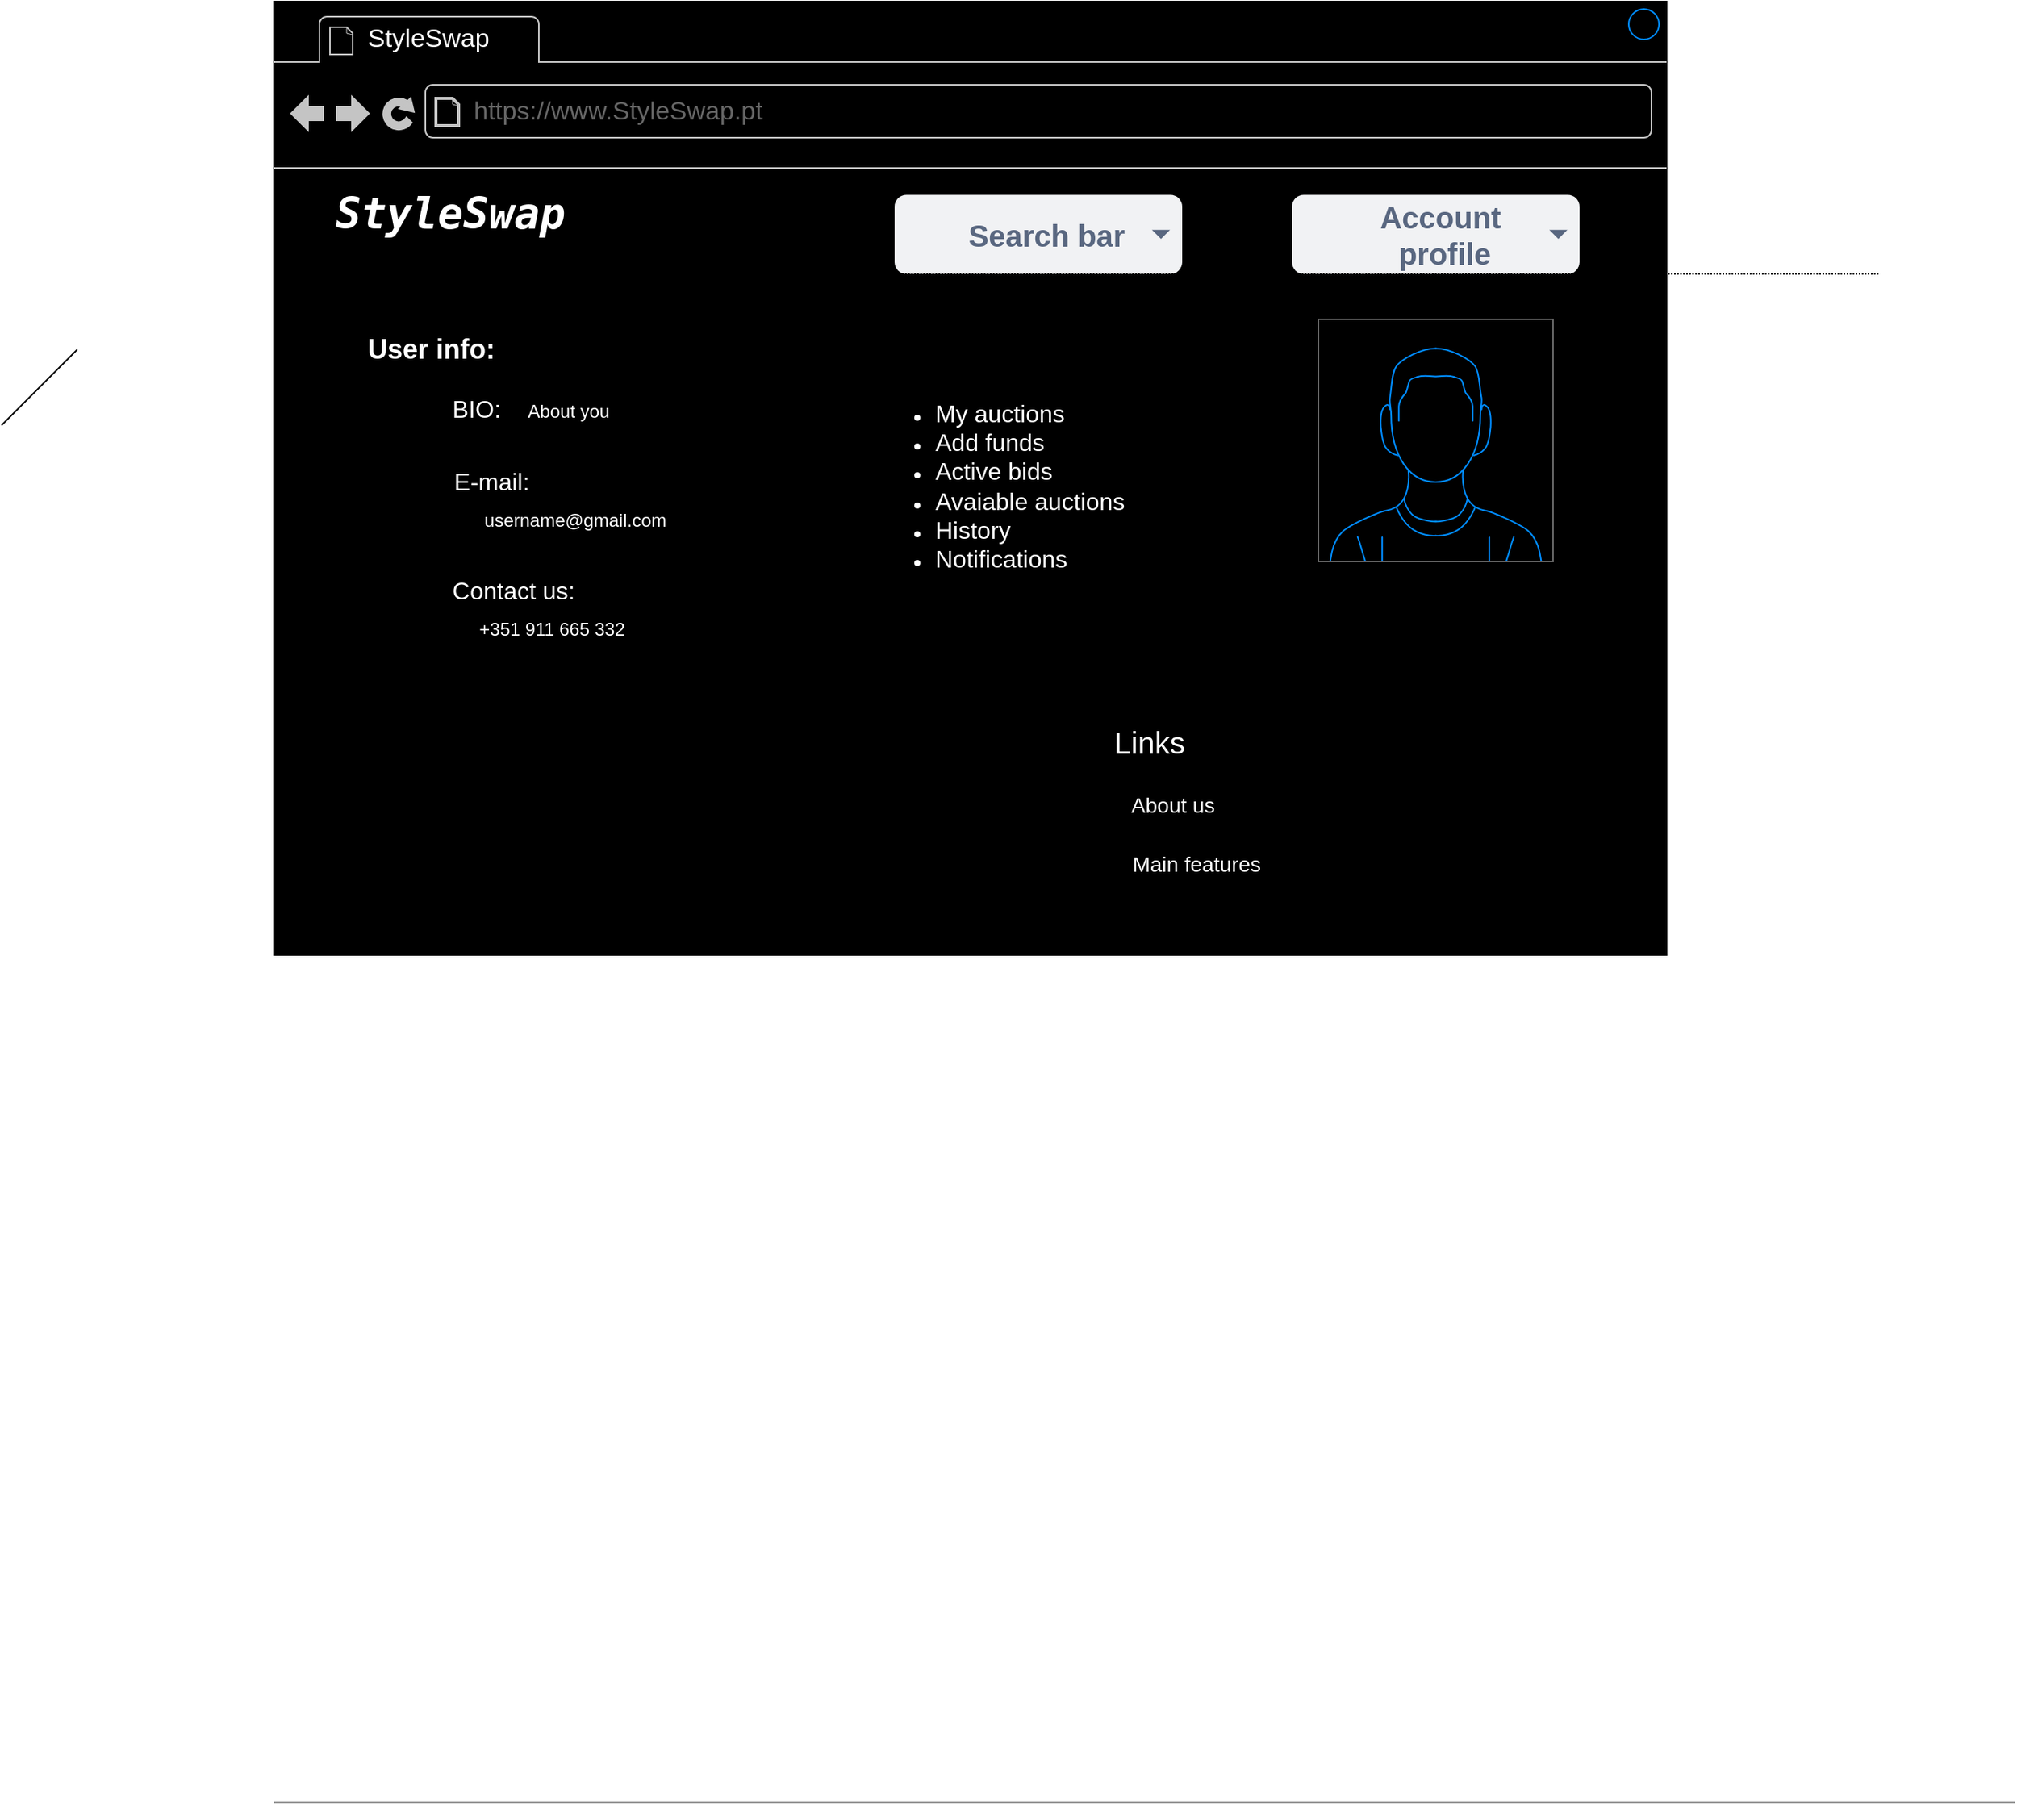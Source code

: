 <mxfile version="20.8.3" type="device"><diagram id="piDafpqhtRUU5qUU-vj8" name="Page-1"><mxGraphModel dx="1522" dy="796" grid="1" gridSize="10" guides="1" tooltips="1" connect="1" arrows="1" fold="1" page="1" pageScale="1" pageWidth="827" pageHeight="1169" math="0" shadow="0"><root><mxCell id="0"/><mxCell id="1" parent="0"/><mxCell id="8962rQQDY3VNNf6We3Pp-1" value="" style="strokeWidth=1;shadow=0;dashed=0;align=left;html=1;shape=mxgraph.mockup.containers.browserWindow;rSize=0;strokeColor2=#008cff;strokeColor3=#c4c4c4;mainText=,;recursiveResize=0;strokeColor=#000000;fontColor=#FFFFFF;perimeterSpacing=0;fillColor=#000000;labelBackgroundColor=#000000;" parent="1" vertex="1"><mxGeometry x="590" y="80" width="920" height="630" as="geometry"/></mxCell><mxCell id="8962rQQDY3VNNf6We3Pp-2" value="&lt;font color=&quot;#ffffff&quot;&gt;StyleSwap&lt;/font&gt;" style="strokeWidth=1;shadow=0;dashed=0;align=center;html=1;shape=mxgraph.mockup.containers.anchor;fontSize=17;fontColor=#666666;align=left;" parent="8962rQQDY3VNNf6We3Pp-1" vertex="1"><mxGeometry x="60" y="12" width="110" height="26" as="geometry"/></mxCell><mxCell id="8962rQQDY3VNNf6We3Pp-3" value="https://www.StyleSwap.pt" style="strokeWidth=1;shadow=0;dashed=0;align=center;html=1;shape=mxgraph.mockup.containers.anchor;rSize=0;fontSize=17;fontColor=#666666;align=left;" parent="8962rQQDY3VNNf6We3Pp-1" vertex="1"><mxGeometry x="130" y="60" width="250" height="26" as="geometry"/></mxCell><mxCell id="8962rQQDY3VNNf6We3Pp-10" value="&lt;div style=&quot;font-size: 20px;&quot;&gt;&lt;span style=&quot;background-color: initial;&quot;&gt;&lt;b style=&quot;&quot;&gt;&lt;font style=&quot;font-size: 20px;&quot;&gt;Account&amp;nbsp;&lt;/font&gt;&lt;/b&gt;&lt;/span&gt;&lt;/div&gt;&lt;div style=&quot;font-size: 20px;&quot;&gt;&lt;span style=&quot;background-color: initial;&quot;&gt;&lt;b style=&quot;&quot;&gt;&lt;font style=&quot;font-size: 20px;&quot;&gt;profile&lt;/font&gt;&lt;/b&gt;&lt;/span&gt;&lt;/div&gt;" style="rounded=1;fillColor=#F1F2F4;strokeColor=none;html=1;fontColor=#596780;align=center;fontSize=10;spacingLeft=10" parent="8962rQQDY3VNNf6We3Pp-1" vertex="1"><mxGeometry x="672.5" y="127.75" width="190" height="52.25" as="geometry"/></mxCell><mxCell id="8962rQQDY3VNNf6We3Pp-11" value="" style="shape=triangle;direction=south;fillColor=#596780;strokeColor=none;html=1" parent="8962rQQDY3VNNf6We3Pp-10" vertex="1"><mxGeometry x="1" y="0.5" width="12" height="6" relative="1" as="geometry"><mxPoint x="-20" y="-3" as="offset"/></mxGeometry></mxCell><mxCell id="8962rQQDY3VNNf6We3Pp-12" value="&lt;b&gt;&lt;font style=&quot;font-size: 20px;&quot;&gt;Search bar&lt;/font&gt;&lt;/b&gt;" style="rounded=1;fillColor=#F1F2F4;strokeColor=none;html=1;fontColor=#596780;align=center;fontSize=10;spacingLeft=10;glass=0;shadow=0;" parent="8962rQQDY3VNNf6We3Pp-1" vertex="1"><mxGeometry x="410" y="127.75" width="190" height="52.25" as="geometry"/></mxCell><mxCell id="8962rQQDY3VNNf6We3Pp-13" value="" style="shape=triangle;direction=south;fillColor=#596780;strokeColor=none;html=1" parent="8962rQQDY3VNNf6We3Pp-12" vertex="1"><mxGeometry x="1" y="0.5" width="12" height="6" relative="1" as="geometry"><mxPoint x="-20" y="-3" as="offset"/></mxGeometry></mxCell><mxCell id="8962rQQDY3VNNf6We3Pp-14" value="&lt;b style=&quot;background-color: rgb(0, 0, 0);&quot;&gt;&lt;font style=&quot;font-size: 18px;&quot;&gt;User info:&lt;/font&gt;&lt;/b&gt;" style="rounded=1;align=left;strokeColor=none;html=1;fontColor=#ffffff;fontSize=12;fillColor=#000000;" parent="8962rQQDY3VNNf6We3Pp-1" vertex="1"><mxGeometry x="60" y="200" width="160" height="60" as="geometry"/></mxCell><mxCell id="8962rQQDY3VNNf6We3Pp-16" value="&lt;pre style=&quot;&quot;&gt;&lt;font color=&quot;#ffffff&quot; size=&quot;1&quot; style=&quot;&quot;&gt;&lt;i style=&quot;&quot;&gt;&lt;b style=&quot;&quot;&gt;&lt;span style=&quot;background-color: rgb(0, 0, 0); font-size: 28px;&quot;&gt;StyleSwap&amp;nbsp;&lt;/span&gt;&lt;/b&gt;&lt;/i&gt;&lt;/font&gt;&lt;/pre&gt;" style="text;html=1;strokeColor=none;fillColor=none;align=center;verticalAlign=middle;whiteSpace=wrap;rounded=0;fontSize=13;fontColor=#0066CC;" parent="8962rQQDY3VNNf6We3Pp-1" vertex="1"><mxGeometry x="30" y="110" width="190" height="60" as="geometry"/></mxCell><mxCell id="8962rQQDY3VNNf6We3Pp-35" value="" style="verticalLabelPosition=bottom;shadow=0;dashed=0;align=center;html=1;verticalAlign=top;strokeWidth=1;shape=mxgraph.mockup.markup.line;strokeColor=#999999;fillColor=#008CFF;fontSize=13;fontColor=#0066CC;" parent="8962rQQDY3VNNf6We3Pp-1" vertex="1"><mxGeometry y="1180" width="1150" height="20" as="geometry"/></mxCell><mxCell id="FWL7fb46qmfYvq1ngaff-2" value="" style="verticalLabelPosition=bottom;shadow=0;dashed=0;align=center;html=1;verticalAlign=top;strokeWidth=1;shape=mxgraph.mockup.containers.userMale;strokeColor=none;strokeColor2=#008cff;fillColor=#000000;" parent="8962rQQDY3VNNf6We3Pp-1" vertex="1"><mxGeometry x="690" y="210" width="155" height="160" as="geometry"/></mxCell><mxCell id="FWL7fb46qmfYvq1ngaff-8" value="" style="endArrow=none;html=1;rounded=0;entryX=0.002;entryY=0.119;entryDx=0;entryDy=0;entryPerimeter=0;dashed=1;dashPattern=1 1;jumpSize=7;" parent="8962rQQDY3VNNf6We3Pp-1" edge="1"><mxGeometry width="50" height="50" relative="1" as="geometry"><mxPoint x="1060" y="180" as="sourcePoint"/><mxPoint x="2.12" y="180.21" as="targetPoint"/></mxGeometry></mxCell><mxCell id="LZM_1NQmF7OBxfUIlrbV-8" value="&lt;font style=&quot;background-color: rgb(0, 0, 0); font-size: 16px;&quot;&gt;&lt;span style=&quot;font-size: 16px;&quot;&gt;&amp;nbsp; BIO:&amp;nbsp; &amp;nbsp;&amp;nbsp;&lt;/span&gt;&lt;font style=&quot;font-size: 12px;&quot;&gt;About you&lt;/font&gt;&lt;br&gt;&lt;span style=&quot;white-space-collapse: preserve;&quot;&gt;&lt;font style=&quot;font-size: 12px;&quot;&gt; &lt;br&gt;   &lt;/font&gt;&lt;font style=&quot;font-size: 16px;&quot;&gt;E-mail:&lt;/font&gt;&lt;font style=&quot;font-size: 12px;&quot;&gt; &lt;br/&gt;&lt;span style=&quot;white-space: pre;&quot;&gt;&#9;&lt;/span&gt; &lt;/font&gt;&lt;font style=&quot;font-size: 12px;&quot;&gt;username@gmail.com&lt;/font&gt;&lt;/span&gt;&lt;br&gt;&amp;nbsp;&amp;nbsp;&lt;br&gt;&amp;nbsp; &lt;/font&gt;&lt;font style=&quot;background-color: rgb(0, 0, 0);&quot;&gt;&lt;font style=&quot;font-size: 16px;&quot;&gt;Contact us:&lt;br&gt;&lt;/font&gt;&lt;font style=&quot;font-size: 12px;&quot;&gt;&lt;span style=&quot;white-space: pre;&quot;&gt;&#9;&lt;/span&gt;+351 911 665 332&lt;/font&gt;&lt;br&gt;&lt;br&gt;&lt;br&gt;&lt;br&gt;&lt;/font&gt;" style="html=1;fontSize=20;fontColor=#FFFFFF;align=left;strokeColor=#000000;fillColor=#000000;" vertex="1" parent="8962rQQDY3VNNf6We3Pp-1"><mxGeometry x="107" y="290" width="160" height="170" as="geometry"/></mxCell><mxCell id="LZM_1NQmF7OBxfUIlrbV-9" value="&lt;ul&gt;&lt;li&gt;&lt;font style=&quot;font-size: 16px;&quot;&gt;My auctions&lt;/font&gt;&lt;/li&gt;&lt;li&gt;&lt;font style=&quot;font-size: 16px;&quot;&gt;Add funds&lt;/font&gt;&lt;/li&gt;&lt;li&gt;&lt;font style=&quot;font-size: 16px;&quot;&gt;Active bids&lt;/font&gt;&lt;/li&gt;&lt;li&gt;&lt;font style=&quot;font-size: 16px;&quot;&gt;Avaiable auctions&lt;/font&gt;&lt;/li&gt;&lt;li&gt;&lt;font style=&quot;font-size: 16px;&quot;&gt;History&lt;/font&gt;&lt;/li&gt;&lt;li&gt;&lt;font style=&quot;font-size: 16px;&quot;&gt;Notifications&lt;/font&gt;&lt;/li&gt;&lt;/ul&gt;" style="whiteSpace=wrap;html=1;aspect=fixed;labelBackgroundColor=#000000;strokeColor=#000000;fontSize=12;fontColor=#FFFFFF;fillColor=#000000;align=left;" vertex="1" parent="8962rQQDY3VNNf6We3Pp-1"><mxGeometry x="395" y="210" width="220" height="220" as="geometry"/></mxCell><mxCell id="LZM_1NQmF7OBxfUIlrbV-24" value="&lt;font style=&quot;&quot;&gt;&lt;font style=&quot;font-size: 20px;&quot;&gt;Links&lt;/font&gt;&lt;br&gt;&lt;font style=&quot;font-size: 14px;&quot;&gt;&lt;span style=&quot;white-space: pre;&quot;&gt;&#9;&lt;span style=&quot;white-space: pre;&quot;&gt;&#9;&lt;/span&gt;&lt;br&gt;&lt;/span&gt;&lt;span style=&quot;white-space: pre;&quot;&gt;&#9;&lt;/span&gt;About us&lt;br&gt;&lt;/font&gt;&lt;br&gt;&lt;font style=&quot;font-size: 14px;&quot;&gt;&lt;span style=&quot;white-space: pre;&quot;&gt;&#9;&lt;/span&gt;&lt;span style=&quot;white-space: pre;&quot;&gt;&#9;&lt;/span&gt;Main features&lt;/font&gt;&lt;br&gt;&lt;/font&gt;" style="rounded=0;whiteSpace=wrap;html=1;labelBackgroundColor=#000000;strokeColor=#000000;fontSize=16;fontColor=#FFFFFF;fillColor=#000000;" vertex="1" parent="8962rQQDY3VNNf6We3Pp-1"><mxGeometry x="467" y="490" width="223" height="75" as="geometry"/></mxCell><mxCell id="FWL7fb46qmfYvq1ngaff-7" value="" style="endArrow=none;html=1;rounded=0;" parent="1" edge="1"><mxGeometry width="50" height="50" relative="1" as="geometry"><mxPoint x="410" y="360" as="sourcePoint"/><mxPoint x="460" y="310" as="targetPoint"/></mxGeometry></mxCell></root></mxGraphModel></diagram></mxfile>